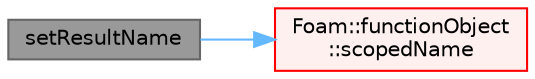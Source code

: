 digraph "setResultName"
{
 // LATEX_PDF_SIZE
  bgcolor="transparent";
  edge [fontname=Helvetica,fontsize=10,labelfontname=Helvetica,labelfontsize=10];
  node [fontname=Helvetica,fontsize=10,shape=box,height=0.2,width=0.4];
  rankdir="LR";
  Node1 [id="Node000001",label="setResultName",height=0.2,width=0.4,color="gray40", fillcolor="grey60", style="filled", fontcolor="black",tooltip=" "];
  Node1 -> Node2 [id="edge1_Node000001_Node000002",color="steelblue1",style="solid",tooltip=" "];
  Node2 [id="Node000002",label="Foam::functionObject\l::scopedName",height=0.2,width=0.4,color="red", fillcolor="#FFF0F0", style="filled",URL="$classFoam_1_1functionObject.html#ac3a973c5f3a4a245b475cf4fc6de864a",tooltip=" "];
}
